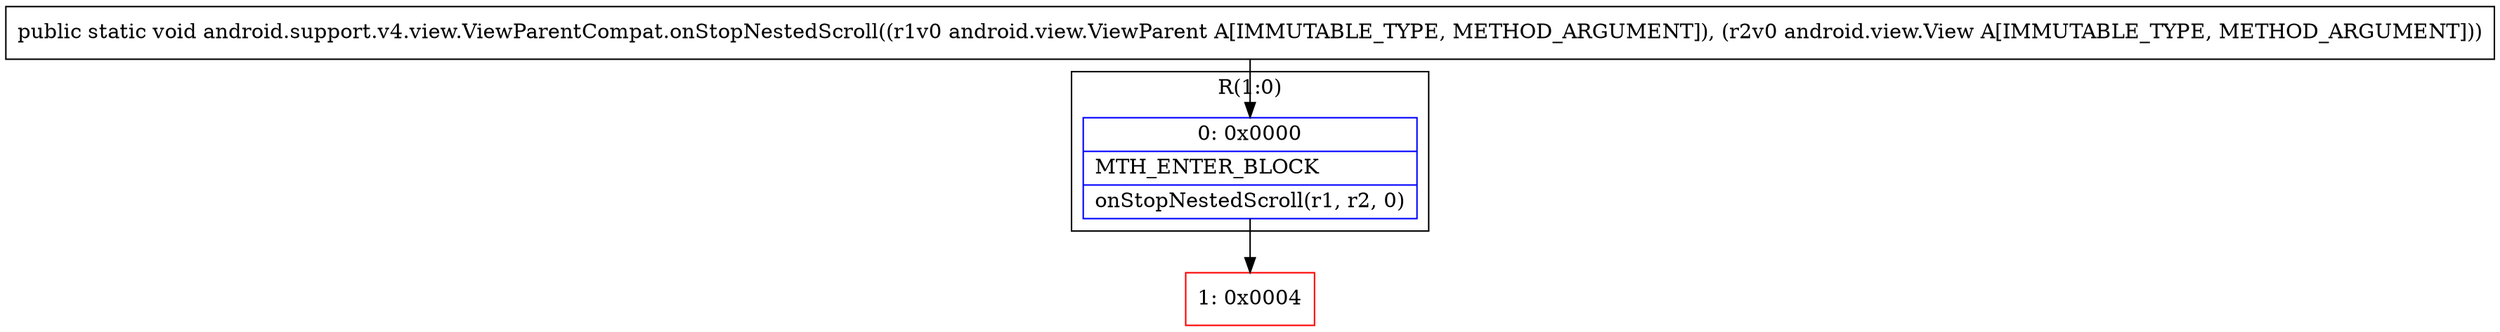 digraph "CFG forandroid.support.v4.view.ViewParentCompat.onStopNestedScroll(Landroid\/view\/ViewParent;Landroid\/view\/View;)V" {
subgraph cluster_Region_987689816 {
label = "R(1:0)";
node [shape=record,color=blue];
Node_0 [shape=record,label="{0\:\ 0x0000|MTH_ENTER_BLOCK\l|onStopNestedScroll(r1, r2, 0)\l}"];
}
Node_1 [shape=record,color=red,label="{1\:\ 0x0004}"];
MethodNode[shape=record,label="{public static void android.support.v4.view.ViewParentCompat.onStopNestedScroll((r1v0 android.view.ViewParent A[IMMUTABLE_TYPE, METHOD_ARGUMENT]), (r2v0 android.view.View A[IMMUTABLE_TYPE, METHOD_ARGUMENT])) }"];
MethodNode -> Node_0;
Node_0 -> Node_1;
}

